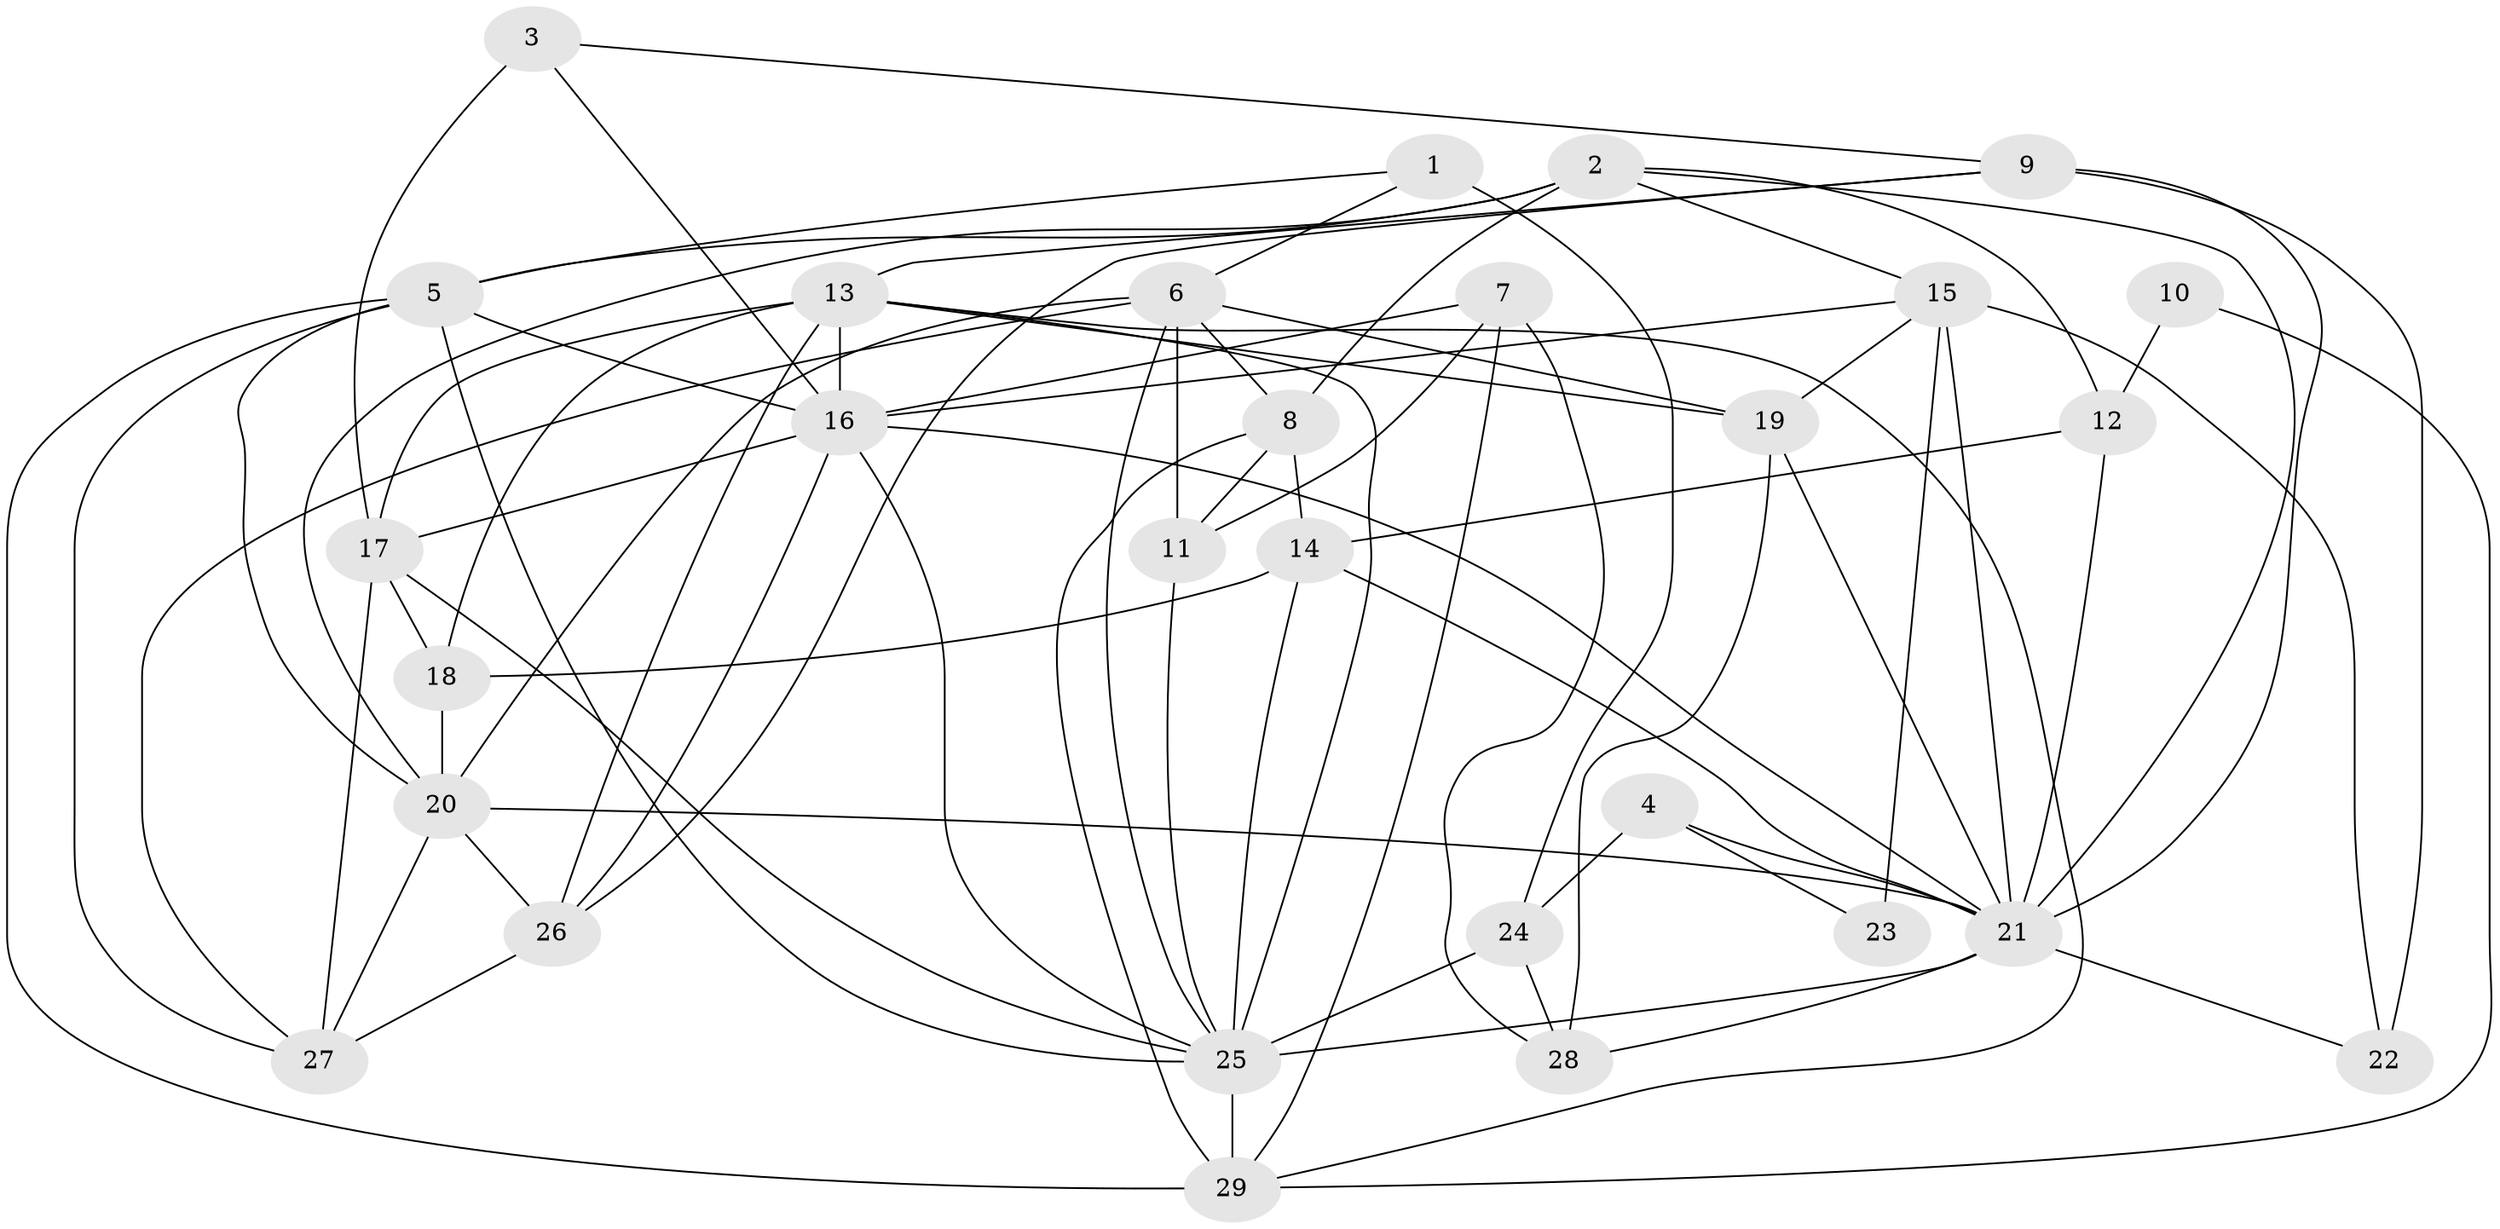 // original degree distribution, {3: 0.2112676056338028, 4: 0.30985915492957744, 5: 0.19718309859154928, 6: 0.07042253521126761, 2: 0.15492957746478872, 7: 0.04225352112676056, 8: 0.014084507042253521}
// Generated by graph-tools (version 1.1) at 2025/37/03/04/25 23:37:06]
// undirected, 29 vertices, 77 edges
graph export_dot {
  node [color=gray90,style=filled];
  1;
  2;
  3;
  4;
  5;
  6;
  7;
  8;
  9;
  10;
  11;
  12;
  13;
  14;
  15;
  16;
  17;
  18;
  19;
  20;
  21;
  22;
  23;
  24;
  25;
  26;
  27;
  28;
  29;
  1 -- 5 [weight=1.0];
  1 -- 6 [weight=1.0];
  1 -- 24 [weight=2.0];
  2 -- 5 [weight=1.0];
  2 -- 8 [weight=1.0];
  2 -- 12 [weight=1.0];
  2 -- 15 [weight=1.0];
  2 -- 20 [weight=1.0];
  2 -- 21 [weight=1.0];
  3 -- 9 [weight=1.0];
  3 -- 16 [weight=1.0];
  3 -- 17 [weight=1.0];
  4 -- 21 [weight=1.0];
  4 -- 23 [weight=1.0];
  4 -- 24 [weight=3.0];
  5 -- 16 [weight=1.0];
  5 -- 20 [weight=1.0];
  5 -- 25 [weight=1.0];
  5 -- 27 [weight=1.0];
  5 -- 29 [weight=3.0];
  6 -- 8 [weight=1.0];
  6 -- 11 [weight=1.0];
  6 -- 19 [weight=1.0];
  6 -- 20 [weight=1.0];
  6 -- 25 [weight=1.0];
  6 -- 27 [weight=1.0];
  7 -- 11 [weight=1.0];
  7 -- 16 [weight=1.0];
  7 -- 28 [weight=1.0];
  7 -- 29 [weight=1.0];
  8 -- 11 [weight=1.0];
  8 -- 14 [weight=2.0];
  8 -- 29 [weight=1.0];
  9 -- 13 [weight=1.0];
  9 -- 21 [weight=2.0];
  9 -- 22 [weight=1.0];
  9 -- 26 [weight=1.0];
  10 -- 12 [weight=1.0];
  10 -- 29 [weight=2.0];
  11 -- 25 [weight=1.0];
  12 -- 14 [weight=1.0];
  12 -- 21 [weight=1.0];
  13 -- 16 [weight=1.0];
  13 -- 17 [weight=2.0];
  13 -- 18 [weight=1.0];
  13 -- 19 [weight=1.0];
  13 -- 25 [weight=1.0];
  13 -- 26 [weight=1.0];
  13 -- 29 [weight=1.0];
  14 -- 18 [weight=1.0];
  14 -- 21 [weight=2.0];
  14 -- 25 [weight=1.0];
  15 -- 16 [weight=1.0];
  15 -- 19 [weight=1.0];
  15 -- 21 [weight=3.0];
  15 -- 22 [weight=1.0];
  15 -- 23 [weight=2.0];
  16 -- 17 [weight=1.0];
  16 -- 21 [weight=1.0];
  16 -- 25 [weight=1.0];
  16 -- 26 [weight=1.0];
  17 -- 18 [weight=2.0];
  17 -- 25 [weight=1.0];
  17 -- 27 [weight=1.0];
  18 -- 20 [weight=1.0];
  19 -- 21 [weight=1.0];
  19 -- 28 [weight=1.0];
  20 -- 21 [weight=1.0];
  20 -- 26 [weight=1.0];
  20 -- 27 [weight=1.0];
  21 -- 22 [weight=1.0];
  21 -- 25 [weight=1.0];
  21 -- 28 [weight=1.0];
  24 -- 25 [weight=4.0];
  24 -- 28 [weight=1.0];
  25 -- 29 [weight=1.0];
  26 -- 27 [weight=2.0];
}
